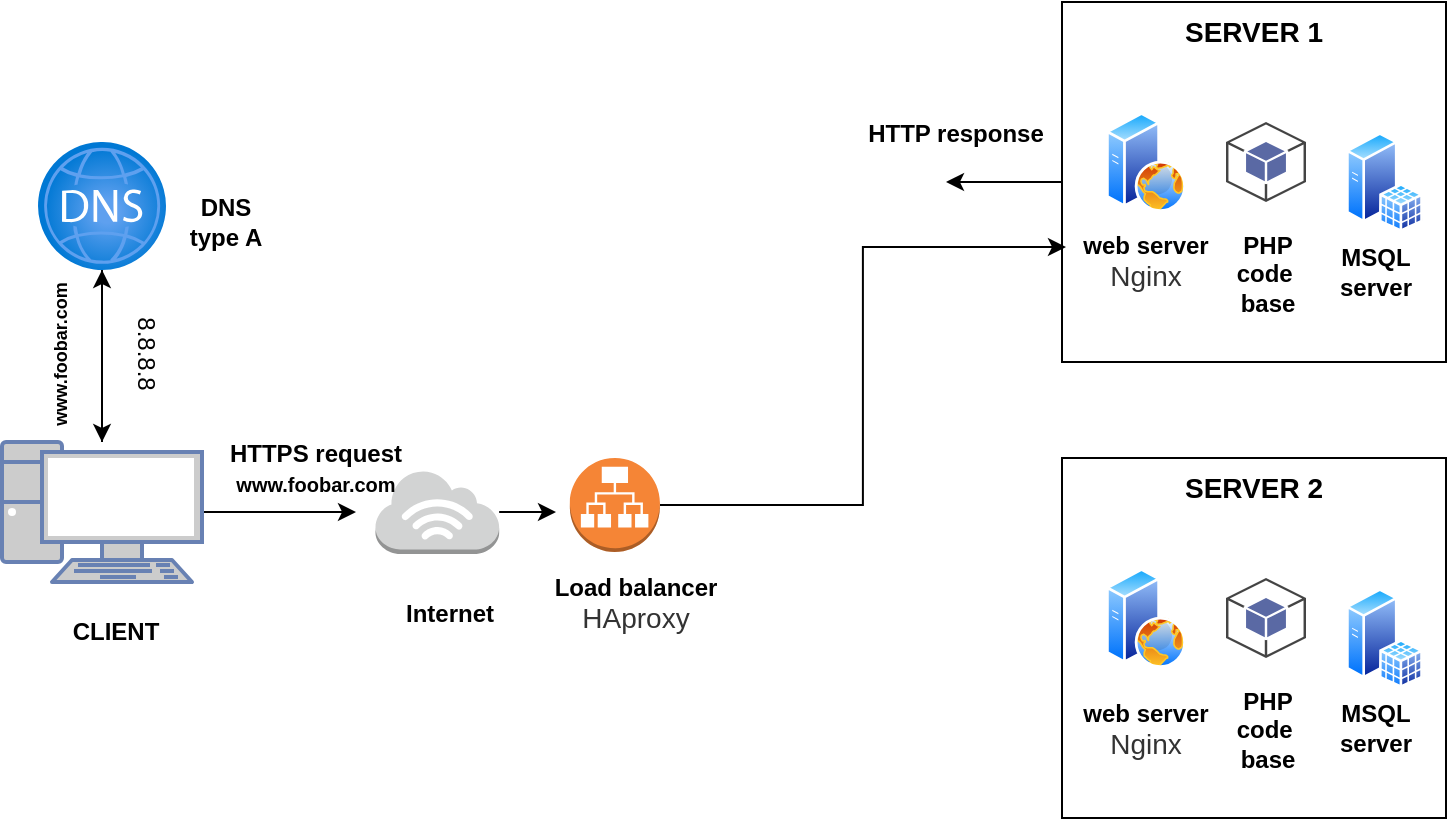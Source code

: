 <mxfile version="24.4.13" type="github">
  <diagram name="Page-1" id="_MK4_9PiuByTEk-oXN6r">
    <mxGraphModel dx="880" dy="434" grid="1" gridSize="10" guides="1" tooltips="1" connect="1" arrows="1" fold="1" page="1" pageScale="1" pageWidth="850" pageHeight="1100" math="0" shadow="0">
      <root>
        <mxCell id="0" />
        <mxCell id="1" parent="0" />
        <mxCell id="G5UCCASqWPIwV1Wrcec2-27" value="" style="image;aspect=fixed;perimeter=ellipsePerimeter;html=1;align=center;shadow=0;dashed=0;spacingTop=3;image=img/lib/active_directory/web_server.svg;" vertex="1" parent="1">
          <mxGeometry x="628" y="135" width="40" height="50" as="geometry" />
        </mxCell>
        <mxCell id="G5UCCASqWPIwV1Wrcec2-28" value="" style="image;aspect=fixed;perimeter=ellipsePerimeter;html=1;align=center;shadow=0;dashed=0;spacingTop=3;image=img/lib/active_directory/sql_server.svg;" vertex="1" parent="1">
          <mxGeometry x="748" y="145" width="38.5" height="50" as="geometry" />
        </mxCell>
        <mxCell id="G5UCCASqWPIwV1Wrcec2-29" value="" style="edgeStyle=orthogonalEdgeStyle;rounded=0;orthogonalLoop=1;jettySize=auto;html=1;" edge="1" parent="1" source="G5UCCASqWPIwV1Wrcec2-31" target="G5UCCASqWPIwV1Wrcec2-40">
          <mxGeometry relative="1" as="geometry" />
        </mxCell>
        <mxCell id="G5UCCASqWPIwV1Wrcec2-30" value="" style="edgeStyle=orthogonalEdgeStyle;rounded=0;orthogonalLoop=1;jettySize=auto;html=1;" edge="1" parent="1" source="G5UCCASqWPIwV1Wrcec2-31">
          <mxGeometry relative="1" as="geometry">
            <mxPoint x="253" y="335" as="targetPoint" />
          </mxGeometry>
        </mxCell>
        <mxCell id="G5UCCASqWPIwV1Wrcec2-31" value="" style="fontColor=#0066CC;verticalAlign=top;verticalLabelPosition=bottom;labelPosition=center;align=center;html=1;outlineConnect=0;fillColor=#CCCCCC;strokeColor=#6881B3;gradientColor=none;gradientDirection=north;strokeWidth=2;shape=mxgraph.networks.pc;" vertex="1" parent="1">
          <mxGeometry x="76" y="300" width="100" height="70" as="geometry" />
        </mxCell>
        <mxCell id="G5UCCASqWPIwV1Wrcec2-32" style="edgeStyle=orthogonalEdgeStyle;rounded=0;orthogonalLoop=1;jettySize=auto;html=1;" edge="1" parent="1" source="G5UCCASqWPIwV1Wrcec2-33">
          <mxGeometry relative="1" as="geometry">
            <mxPoint x="548" y="170" as="targetPoint" />
          </mxGeometry>
        </mxCell>
        <mxCell id="G5UCCASqWPIwV1Wrcec2-33" value="SERVER 1" style="rounded=0;whiteSpace=wrap;html=1;fillColor=none;gradientColor=default;verticalAlign=top;fontSize=14;fontStyle=1" vertex="1" parent="1">
          <mxGeometry x="606" y="80" width="192" height="180" as="geometry" />
        </mxCell>
        <mxCell id="G5UCCASqWPIwV1Wrcec2-34" value="web server&lt;div&gt;&lt;span style=&quot;color: rgb(51, 51, 51); font-family: aktiv-grotesk, sans-serif; font-size: 14px; font-weight: 400; text-align: left; background-color: rgb(255, 255, 255);&quot;&gt;Nginx&lt;/span&gt;&lt;br&gt;&lt;/div&gt;" style="rounded=0;whiteSpace=wrap;html=1;fontStyle=1;fillColor=none;strokeColor=none;" vertex="1" parent="1">
          <mxGeometry x="608" y="195" width="80" height="30" as="geometry" />
        </mxCell>
        <mxCell id="G5UCCASqWPIwV1Wrcec2-35" value="MSQL&lt;div&gt;server&lt;/div&gt;" style="rounded=0;whiteSpace=wrap;html=1;fillColor=none;strokeColor=none;fontStyle=1" vertex="1" parent="1">
          <mxGeometry x="728" y="185" width="70" height="60" as="geometry" />
        </mxCell>
        <mxCell id="G5UCCASqWPIwV1Wrcec2-36" value="CLIENT" style="rounded=0;whiteSpace=wrap;html=1;fontStyle=1;fillColor=none;strokeColor=none;" vertex="1" parent="1">
          <mxGeometry x="108" y="375" width="50" height="40" as="geometry" />
        </mxCell>
        <mxCell id="G5UCCASqWPIwV1Wrcec2-37" value="" style="outlineConnect=0;dashed=0;verticalLabelPosition=bottom;verticalAlign=top;align=center;html=1;shape=mxgraph.aws3.android;fillColor=#5A69A4;gradientColor=none;" vertex="1" parent="1">
          <mxGeometry x="688" y="140" width="40" height="40" as="geometry" />
        </mxCell>
        <mxCell id="G5UCCASqWPIwV1Wrcec2-38" value="PHP&lt;div&gt;code&amp;nbsp;&lt;/div&gt;&lt;div&gt;base&lt;/div&gt;" style="rounded=0;whiteSpace=wrap;html=1;fontStyle=1;fillColor=none;strokeColor=none;" vertex="1" parent="1">
          <mxGeometry x="689" y="186" width="40" height="59" as="geometry" />
        </mxCell>
        <mxCell id="G5UCCASqWPIwV1Wrcec2-39" style="edgeStyle=orthogonalEdgeStyle;rounded=0;orthogonalLoop=1;jettySize=auto;html=1;" edge="1" parent="1" source="G5UCCASqWPIwV1Wrcec2-40">
          <mxGeometry relative="1" as="geometry">
            <mxPoint x="126" y="300" as="targetPoint" />
          </mxGeometry>
        </mxCell>
        <mxCell id="G5UCCASqWPIwV1Wrcec2-40" value="" style="image;aspect=fixed;html=1;points=[];align=center;fontSize=12;image=img/lib/azure2/networking/DNS_Zones.svg;" vertex="1" parent="1">
          <mxGeometry x="94" y="150" width="64" height="64" as="geometry" />
        </mxCell>
        <mxCell id="G5UCCASqWPIwV1Wrcec2-41" value="" style="edgeStyle=orthogonalEdgeStyle;rounded=0;orthogonalLoop=1;jettySize=auto;html=1;" edge="1" parent="1" source="G5UCCASqWPIwV1Wrcec2-42">
          <mxGeometry relative="1" as="geometry">
            <mxPoint x="353" y="335" as="targetPoint" />
          </mxGeometry>
        </mxCell>
        <mxCell id="G5UCCASqWPIwV1Wrcec2-42" value="" style="outlineConnect=0;dashed=0;verticalLabelPosition=bottom;verticalAlign=top;align=center;html=1;shape=mxgraph.aws3.internet_3;fillColor=#D2D3D3;gradientColor=none;" vertex="1" parent="1">
          <mxGeometry x="262.75" y="314" width="61.83" height="42" as="geometry" />
        </mxCell>
        <mxCell id="G5UCCASqWPIwV1Wrcec2-43" value="HTTPS request&lt;div&gt;&lt;font style=&quot;font-size: 10px;&quot;&gt;www.foobar.com&lt;/font&gt;&lt;/div&gt;" style="rounded=0;whiteSpace=wrap;html=1;fontStyle=1;fillColor=none;strokeColor=none;" vertex="1" parent="1">
          <mxGeometry x="173" y="295" width="120" height="35" as="geometry" />
        </mxCell>
        <mxCell id="G5UCCASqWPIwV1Wrcec2-44" value="HTTP response" style="rounded=0;whiteSpace=wrap;html=1;fontStyle=1;fillColor=none;strokeColor=none;" vertex="1" parent="1">
          <mxGeometry x="493" y="128" width="120" height="35" as="geometry" />
        </mxCell>
        <mxCell id="G5UCCASqWPIwV1Wrcec2-45" value="www.foobar.com" style="rounded=0;whiteSpace=wrap;html=1;fontStyle=1;rotation=-90;fontSize=9;fillColor=none;strokeColor=none;" vertex="1" parent="1">
          <mxGeometry x="53" y="239" width="105" height="34" as="geometry" />
        </mxCell>
        <mxCell id="G5UCCASqWPIwV1Wrcec2-46" value="8.8.8.8" style="rounded=0;whiteSpace=wrap;html=1;rotation=90;fillColor=none;strokeColor=none;" vertex="1" parent="1">
          <mxGeometry x="88" y="226" width="120" height="60" as="geometry" />
        </mxCell>
        <mxCell id="G5UCCASqWPIwV1Wrcec2-47" value="DNS&lt;div&gt;type A&lt;/div&gt;" style="rounded=0;whiteSpace=wrap;html=1;fontStyle=1;fillColor=none;strokeColor=none;" vertex="1" parent="1">
          <mxGeometry x="128" y="160" width="120" height="60" as="geometry" />
        </mxCell>
        <mxCell id="G5UCCASqWPIwV1Wrcec2-48" value="Internet" style="rounded=0;whiteSpace=wrap;html=1;fontStyle=1;fillColor=none;strokeColor=none;" vertex="1" parent="1">
          <mxGeometry x="239.93" y="368" width="120" height="35" as="geometry" />
        </mxCell>
        <mxCell id="G5UCCASqWPIwV1Wrcec2-49" value="" style="image;aspect=fixed;perimeter=ellipsePerimeter;html=1;align=center;shadow=0;dashed=0;spacingTop=3;image=img/lib/active_directory/web_server.svg;" vertex="1" parent="1">
          <mxGeometry x="628" y="363" width="40" height="50" as="geometry" />
        </mxCell>
        <mxCell id="G5UCCASqWPIwV1Wrcec2-50" value="" style="image;aspect=fixed;perimeter=ellipsePerimeter;html=1;align=center;shadow=0;dashed=0;spacingTop=3;image=img/lib/active_directory/sql_server.svg;" vertex="1" parent="1">
          <mxGeometry x="748" y="373" width="38.5" height="50" as="geometry" />
        </mxCell>
        <mxCell id="G5UCCASqWPIwV1Wrcec2-51" value="SERVER 2" style="rounded=0;whiteSpace=wrap;html=1;fillColor=none;gradientColor=default;verticalAlign=top;fontSize=14;fontStyle=1" vertex="1" parent="1">
          <mxGeometry x="606" y="308" width="192" height="180" as="geometry" />
        </mxCell>
        <mxCell id="G5UCCASqWPIwV1Wrcec2-52" value="MSQL&lt;div&gt;server&lt;/div&gt;" style="rounded=0;whiteSpace=wrap;html=1;fillColor=none;strokeColor=none;fontStyle=1" vertex="1" parent="1">
          <mxGeometry x="728" y="413" width="70" height="60" as="geometry" />
        </mxCell>
        <mxCell id="G5UCCASqWPIwV1Wrcec2-53" value="" style="outlineConnect=0;dashed=0;verticalLabelPosition=bottom;verticalAlign=top;align=center;html=1;shape=mxgraph.aws3.android;fillColor=#5A69A4;gradientColor=none;" vertex="1" parent="1">
          <mxGeometry x="688" y="368" width="40" height="40" as="geometry" />
        </mxCell>
        <mxCell id="G5UCCASqWPIwV1Wrcec2-54" value="PHP&lt;div&gt;code&amp;nbsp;&lt;/div&gt;&lt;div&gt;base&lt;/div&gt;" style="rounded=0;whiteSpace=wrap;html=1;fontStyle=1;fillColor=none;strokeColor=none;" vertex="1" parent="1">
          <mxGeometry x="689" y="414" width="40" height="59" as="geometry" />
        </mxCell>
        <mxCell id="G5UCCASqWPIwV1Wrcec2-55" style="edgeStyle=orthogonalEdgeStyle;rounded=0;orthogonalLoop=1;jettySize=auto;html=1;exitX=1;exitY=0.5;exitDx=0;exitDy=0;exitPerimeter=0;entryX=0;entryY=0.25;entryDx=0;entryDy=0;" edge="1" parent="1" source="G5UCCASqWPIwV1Wrcec2-56" target="G5UCCASqWPIwV1Wrcec2-34">
          <mxGeometry relative="1" as="geometry">
            <mxPoint x="443" y="210" as="targetPoint" />
          </mxGeometry>
        </mxCell>
        <mxCell id="G5UCCASqWPIwV1Wrcec2-56" value="" style="outlineConnect=0;dashed=0;verticalLabelPosition=bottom;verticalAlign=top;align=center;html=1;shape=mxgraph.aws3.application_load_balancer;fillColor=#F58536;gradientColor=none;" vertex="1" parent="1">
          <mxGeometry x="359.93" y="308" width="45.04" height="47" as="geometry" />
        </mxCell>
        <mxCell id="G5UCCASqWPIwV1Wrcec2-57" value="Load balancer&lt;div&gt;&lt;span style=&quot;color: rgb(51, 51, 51); font-family: aktiv-grotesk, sans-serif; font-size: 14px; font-weight: 400; text-align: left; background-color: rgb(255, 255, 255);&quot;&gt;HAproxy&lt;/span&gt;&lt;br&gt;&lt;/div&gt;" style="rounded=0;whiteSpace=wrap;html=1;fontStyle=1;fillColor=none;strokeColor=none;" vertex="1" parent="1">
          <mxGeometry x="333" y="363" width="120" height="35" as="geometry" />
        </mxCell>
        <mxCell id="G5UCCASqWPIwV1Wrcec2-58" value="web server&lt;div&gt;&lt;span style=&quot;color: rgb(51, 51, 51); font-family: aktiv-grotesk, sans-serif; font-size: 14px; font-weight: 400; text-align: left; background-color: rgb(255, 255, 255);&quot;&gt;Nginx&lt;/span&gt;&lt;br&gt;&lt;/div&gt;" style="rounded=0;whiteSpace=wrap;html=1;fontStyle=1;fillColor=none;strokeColor=none;" vertex="1" parent="1">
          <mxGeometry x="608" y="428.5" width="80" height="30" as="geometry" />
        </mxCell>
      </root>
    </mxGraphModel>
  </diagram>
</mxfile>
